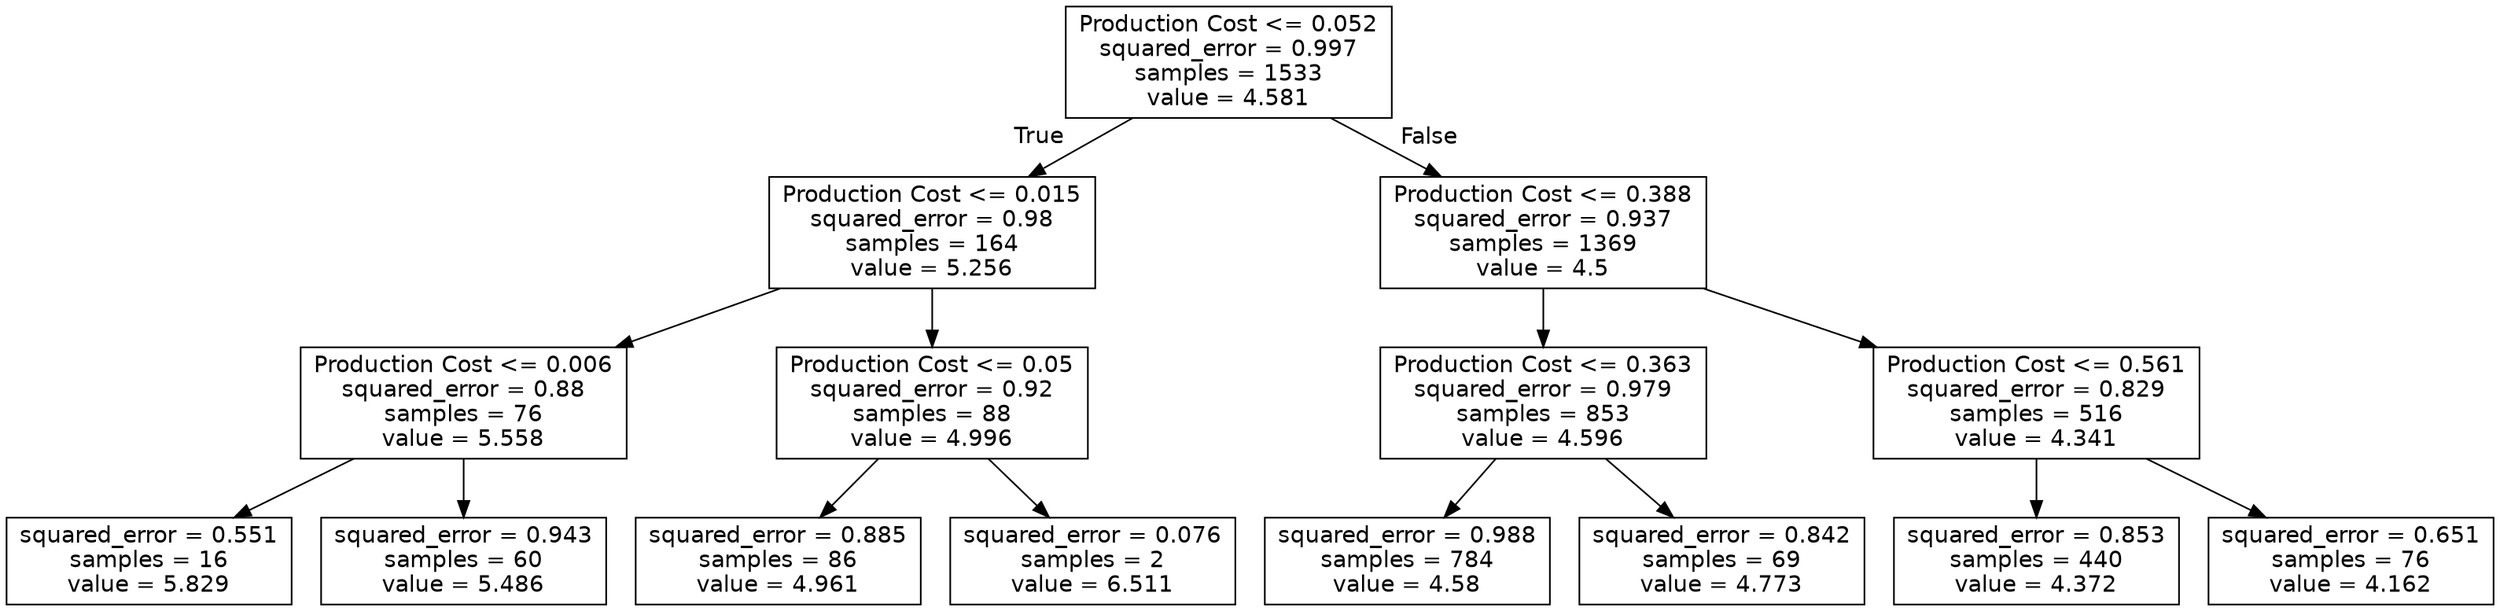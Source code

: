 digraph Tree {
node [shape=box, fontname="helvetica"] ;
edge [fontname="helvetica"] ;
0 [label="Production Cost <= 0.052\nsquared_error = 0.997\nsamples = 1533\nvalue = 4.581"] ;
1 [label="Production Cost <= 0.015\nsquared_error = 0.98\nsamples = 164\nvalue = 5.256"] ;
0 -> 1 [labeldistance=2.5, labelangle=45, headlabel="True"] ;
2 [label="Production Cost <= 0.006\nsquared_error = 0.88\nsamples = 76\nvalue = 5.558"] ;
1 -> 2 ;
3 [label="squared_error = 0.551\nsamples = 16\nvalue = 5.829"] ;
2 -> 3 ;
4 [label="squared_error = 0.943\nsamples = 60\nvalue = 5.486"] ;
2 -> 4 ;
5 [label="Production Cost <= 0.05\nsquared_error = 0.92\nsamples = 88\nvalue = 4.996"] ;
1 -> 5 ;
6 [label="squared_error = 0.885\nsamples = 86\nvalue = 4.961"] ;
5 -> 6 ;
7 [label="squared_error = 0.076\nsamples = 2\nvalue = 6.511"] ;
5 -> 7 ;
8 [label="Production Cost <= 0.388\nsquared_error = 0.937\nsamples = 1369\nvalue = 4.5"] ;
0 -> 8 [labeldistance=2.5, labelangle=-45, headlabel="False"] ;
9 [label="Production Cost <= 0.363\nsquared_error = 0.979\nsamples = 853\nvalue = 4.596"] ;
8 -> 9 ;
10 [label="squared_error = 0.988\nsamples = 784\nvalue = 4.58"] ;
9 -> 10 ;
11 [label="squared_error = 0.842\nsamples = 69\nvalue = 4.773"] ;
9 -> 11 ;
12 [label="Production Cost <= 0.561\nsquared_error = 0.829\nsamples = 516\nvalue = 4.341"] ;
8 -> 12 ;
13 [label="squared_error = 0.853\nsamples = 440\nvalue = 4.372"] ;
12 -> 13 ;
14 [label="squared_error = 0.651\nsamples = 76\nvalue = 4.162"] ;
12 -> 14 ;
}